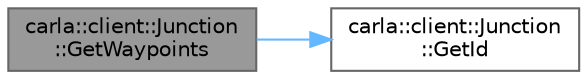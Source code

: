 digraph "carla::client::Junction::GetWaypoints"
{
 // INTERACTIVE_SVG=YES
 // LATEX_PDF_SIZE
  bgcolor="transparent";
  edge [fontname=Helvetica,fontsize=10,labelfontname=Helvetica,labelfontsize=10];
  node [fontname=Helvetica,fontsize=10,shape=box,height=0.2,width=0.4];
  rankdir="LR";
  Node1 [id="Node000001",label="carla::client::Junction\l::GetWaypoints",height=0.2,width=0.4,color="gray40", fillcolor="grey60", style="filled", fontcolor="black",tooltip=" "];
  Node1 -> Node2 [id="edge1_Node000001_Node000002",color="steelblue1",style="solid",tooltip=" "];
  Node2 [id="Node000002",label="carla::client::Junction\l::GetId",height=0.2,width=0.4,color="grey40", fillcolor="white", style="filled",URL="$dc/df7/classcarla_1_1client_1_1Junction.html#a949b72326708f566da81e7b6106e8b05",tooltip=" "];
}
